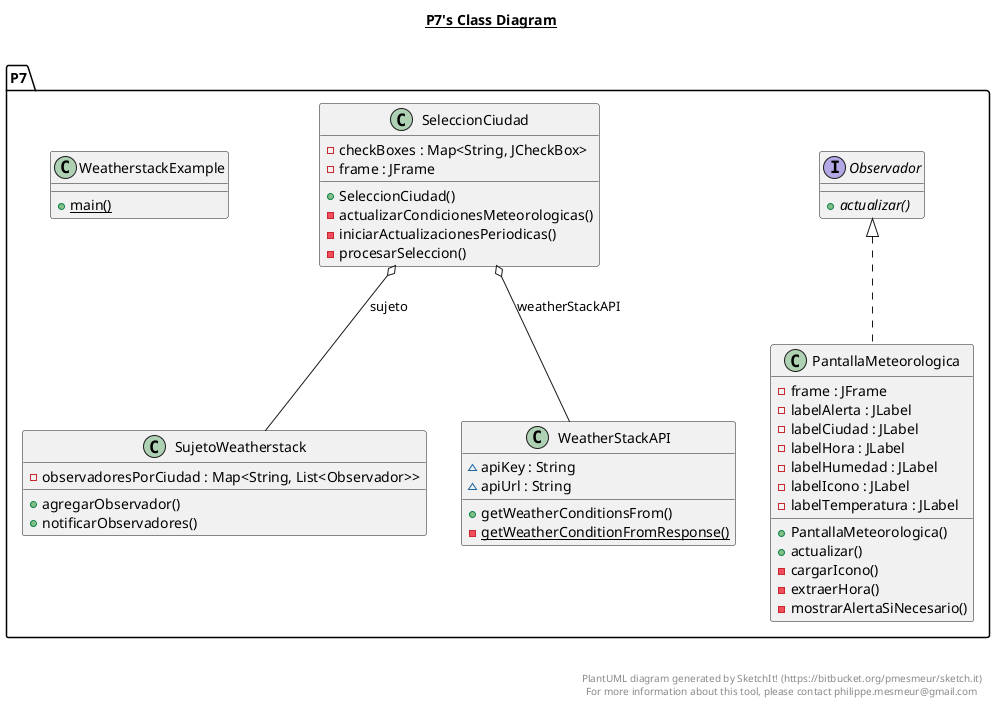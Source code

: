 @startuml

title __P7's Class Diagram__\n

  namespace P7 {
    interface P7.Observador {
        {abstract} + actualizar()
    }
  }
  

  namespace P7 {
    class P7.PantallaMeteorologica {
        - frame : JFrame
        - labelAlerta : JLabel
        - labelCiudad : JLabel
        - labelHora : JLabel
        - labelHumedad : JLabel
        - labelIcono : JLabel
        - labelTemperatura : JLabel
        + PantallaMeteorologica()
        + actualizar()
        - cargarIcono()
        - extraerHora()
        - mostrarAlertaSiNecesario()
    }
  }
  

  namespace P7 {
    class P7.SeleccionCiudad {
        - checkBoxes : Map<String, JCheckBox>
        - frame : JFrame
        + SeleccionCiudad()
        - actualizarCondicionesMeteorologicas()
        - iniciarActualizacionesPeriodicas()
        - procesarSeleccion()
    }
  }
  

  namespace P7 {
    class P7.SujetoWeatherstack {
        - observadoresPorCiudad : Map<String, List<Observador>>
        + agregarObservador()
        + notificarObservadores()
    }
  }
  

  namespace P7 {
    class P7.WeatherStackAPI {
        ~ apiKey : String
        ~ apiUrl : String
        + getWeatherConditionsFrom()
        {static} - getWeatherConditionFromResponse()
    }
  }
  

  namespace P7 {
    class P7.WeatherstackExample {
        {static} + main()
    }
  }
  

  P7.PantallaMeteorologica .up.|> P7.Observador
  P7.SeleccionCiudad o-- P7.SujetoWeatherstack : sujeto
  P7.SeleccionCiudad o-- P7.WeatherStackAPI : weatherStackAPI


right footer


PlantUML diagram generated by SketchIt! (https://bitbucket.org/pmesmeur/sketch.it)
For more information about this tool, please contact philippe.mesmeur@gmail.com
endfooter

@enduml
